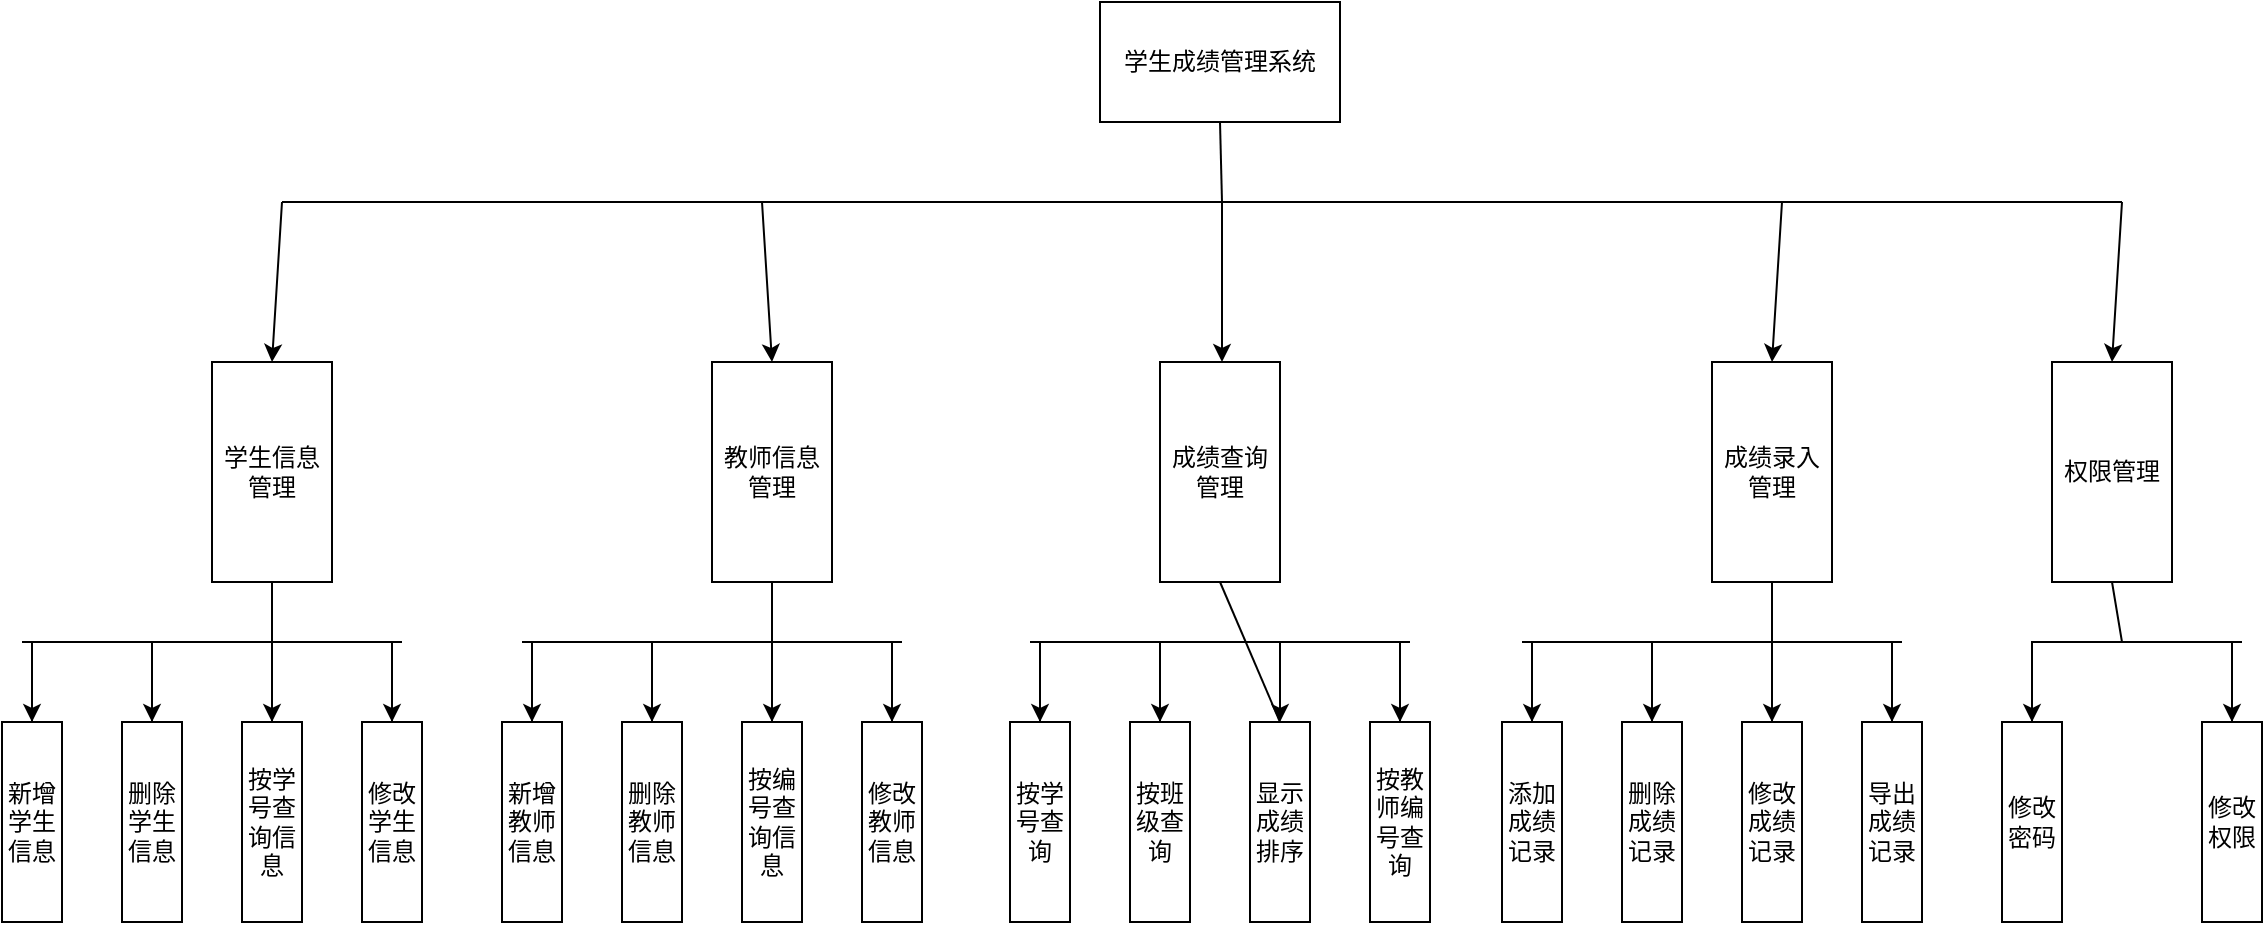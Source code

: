 <mxfile version="21.2.3" type="github">
  <diagram name="第 1 页" id="eo0PhbDBEqhfWxgCo3OH">
    <mxGraphModel dx="2227" dy="1901" grid="1" gridSize="10" guides="1" tooltips="1" connect="1" arrows="1" fold="1" page="1" pageScale="1" pageWidth="827" pageHeight="1169" math="0" shadow="0">
      <root>
        <mxCell id="0" />
        <mxCell id="1" parent="0" />
        <mxCell id="lPRobP7IfmpQ7-qLMmL--1" value="学生成绩管理系统" style="rounded=0;whiteSpace=wrap;html=1;" vertex="1" parent="1">
          <mxGeometry x="489" y="-20" width="120" height="60" as="geometry" />
        </mxCell>
        <mxCell id="lPRobP7IfmpQ7-qLMmL--2" value="学生信息管理" style="rounded=0;whiteSpace=wrap;html=1;" vertex="1" parent="1">
          <mxGeometry x="45" y="160" width="60" height="110" as="geometry" />
        </mxCell>
        <mxCell id="lPRobP7IfmpQ7-qLMmL--14" value="新增学生信息" style="rounded=0;whiteSpace=wrap;html=1;" vertex="1" parent="1">
          <mxGeometry x="-60" y="340" width="30" height="100" as="geometry" />
        </mxCell>
        <mxCell id="lPRobP7IfmpQ7-qLMmL--16" value="删除学生信息" style="rounded=0;whiteSpace=wrap;html=1;" vertex="1" parent="1">
          <mxGeometry y="340" width="30" height="100" as="geometry" />
        </mxCell>
        <mxCell id="lPRobP7IfmpQ7-qLMmL--17" value="按学号查询信息" style="rounded=0;whiteSpace=wrap;html=1;" vertex="1" parent="1">
          <mxGeometry x="60" y="340" width="30" height="100" as="geometry" />
        </mxCell>
        <mxCell id="lPRobP7IfmpQ7-qLMmL--19" value="修改学生信息" style="rounded=0;whiteSpace=wrap;html=1;" vertex="1" parent="1">
          <mxGeometry x="120" y="340" width="30" height="100" as="geometry" />
        </mxCell>
        <mxCell id="lPRobP7IfmpQ7-qLMmL--20" value="" style="endArrow=none;html=1;rounded=0;exitX=0.5;exitY=1;exitDx=0;exitDy=0;entryX=0.5;entryY=0;entryDx=0;entryDy=0;" edge="1" parent="1" source="lPRobP7IfmpQ7-qLMmL--2" target="lPRobP7IfmpQ7-qLMmL--17">
          <mxGeometry width="50" height="50" relative="1" as="geometry">
            <mxPoint x="390" y="260" as="sourcePoint" />
            <mxPoint x="440" y="210" as="targetPoint" />
          </mxGeometry>
        </mxCell>
        <mxCell id="lPRobP7IfmpQ7-qLMmL--21" value="" style="endArrow=none;html=1;rounded=0;exitX=0.5;exitY=0;exitDx=0;exitDy=0;" edge="1" parent="1" source="lPRobP7IfmpQ7-qLMmL--19">
          <mxGeometry width="50" height="50" relative="1" as="geometry">
            <mxPoint x="390" y="260" as="sourcePoint" />
            <mxPoint x="135" y="300" as="targetPoint" />
          </mxGeometry>
        </mxCell>
        <mxCell id="lPRobP7IfmpQ7-qLMmL--22" value="" style="endArrow=none;html=1;rounded=0;exitX=0.5;exitY=0;exitDx=0;exitDy=0;" edge="1" parent="1" source="lPRobP7IfmpQ7-qLMmL--16">
          <mxGeometry width="50" height="50" relative="1" as="geometry">
            <mxPoint x="145" y="350" as="sourcePoint" />
            <mxPoint x="15" y="300" as="targetPoint" />
          </mxGeometry>
        </mxCell>
        <mxCell id="lPRobP7IfmpQ7-qLMmL--24" value="" style="endArrow=none;html=1;rounded=0;entryX=0.5;entryY=0;entryDx=0;entryDy=0;" edge="1" parent="1" target="lPRobP7IfmpQ7-qLMmL--14">
          <mxGeometry width="50" height="50" relative="1" as="geometry">
            <mxPoint x="-45" y="300" as="sourcePoint" />
            <mxPoint x="165" y="330" as="targetPoint" />
          </mxGeometry>
        </mxCell>
        <mxCell id="lPRobP7IfmpQ7-qLMmL--25" value="" style="endArrow=none;html=1;rounded=0;" edge="1" parent="1">
          <mxGeometry width="50" height="50" relative="1" as="geometry">
            <mxPoint x="140" y="300" as="sourcePoint" />
            <mxPoint x="-50" y="300" as="targetPoint" />
          </mxGeometry>
        </mxCell>
        <mxCell id="lPRobP7IfmpQ7-qLMmL--26" value="" style="endArrow=classic;html=1;rounded=0;entryX=0.5;entryY=0;entryDx=0;entryDy=0;" edge="1" parent="1" target="lPRobP7IfmpQ7-qLMmL--19">
          <mxGeometry width="50" height="50" relative="1" as="geometry">
            <mxPoint x="135" y="300" as="sourcePoint" />
            <mxPoint x="440" y="210" as="targetPoint" />
          </mxGeometry>
        </mxCell>
        <mxCell id="lPRobP7IfmpQ7-qLMmL--27" value="" style="endArrow=classic;html=1;rounded=0;entryX=0.5;entryY=0;entryDx=0;entryDy=0;" edge="1" parent="1" target="lPRobP7IfmpQ7-qLMmL--17">
          <mxGeometry width="50" height="50" relative="1" as="geometry">
            <mxPoint x="75" y="300" as="sourcePoint" />
            <mxPoint x="145" y="350" as="targetPoint" />
          </mxGeometry>
        </mxCell>
        <mxCell id="lPRobP7IfmpQ7-qLMmL--28" value="" style="endArrow=classic;html=1;rounded=0;entryX=0.5;entryY=0;entryDx=0;entryDy=0;" edge="1" parent="1" target="lPRobP7IfmpQ7-qLMmL--16">
          <mxGeometry width="50" height="50" relative="1" as="geometry">
            <mxPoint x="15" y="300" as="sourcePoint" />
            <mxPoint x="155" y="360" as="targetPoint" />
          </mxGeometry>
        </mxCell>
        <mxCell id="lPRobP7IfmpQ7-qLMmL--29" value="" style="endArrow=classic;html=1;rounded=0;entryX=0.5;entryY=0;entryDx=0;entryDy=0;" edge="1" parent="1" target="lPRobP7IfmpQ7-qLMmL--14">
          <mxGeometry width="50" height="50" relative="1" as="geometry">
            <mxPoint x="-45" y="300" as="sourcePoint" />
            <mxPoint x="165" y="370" as="targetPoint" />
          </mxGeometry>
        </mxCell>
        <mxCell id="lPRobP7IfmpQ7-qLMmL--30" value="教师信息管理" style="rounded=0;whiteSpace=wrap;html=1;" vertex="1" parent="1">
          <mxGeometry x="295" y="160" width="60" height="110" as="geometry" />
        </mxCell>
        <mxCell id="lPRobP7IfmpQ7-qLMmL--31" value="新增教师信息" style="rounded=0;whiteSpace=wrap;html=1;" vertex="1" parent="1">
          <mxGeometry x="190" y="340" width="30" height="100" as="geometry" />
        </mxCell>
        <mxCell id="lPRobP7IfmpQ7-qLMmL--32" value="删除教师信息" style="rounded=0;whiteSpace=wrap;html=1;" vertex="1" parent="1">
          <mxGeometry x="250" y="340" width="30" height="100" as="geometry" />
        </mxCell>
        <mxCell id="lPRobP7IfmpQ7-qLMmL--33" value="按编号查询信息" style="rounded=0;whiteSpace=wrap;html=1;" vertex="1" parent="1">
          <mxGeometry x="310" y="340" width="30" height="100" as="geometry" />
        </mxCell>
        <mxCell id="lPRobP7IfmpQ7-qLMmL--34" value="修改教师信息" style="rounded=0;whiteSpace=wrap;html=1;" vertex="1" parent="1">
          <mxGeometry x="370" y="340" width="30" height="100" as="geometry" />
        </mxCell>
        <mxCell id="lPRobP7IfmpQ7-qLMmL--35" value="" style="endArrow=none;html=1;rounded=0;exitX=0.5;exitY=1;exitDx=0;exitDy=0;entryX=0.5;entryY=0;entryDx=0;entryDy=0;" edge="1" parent="1" source="lPRobP7IfmpQ7-qLMmL--30" target="lPRobP7IfmpQ7-qLMmL--33">
          <mxGeometry width="50" height="50" relative="1" as="geometry">
            <mxPoint x="640" y="260" as="sourcePoint" />
            <mxPoint x="690" y="210" as="targetPoint" />
          </mxGeometry>
        </mxCell>
        <mxCell id="lPRobP7IfmpQ7-qLMmL--36" value="" style="endArrow=none;html=1;rounded=0;exitX=0.5;exitY=0;exitDx=0;exitDy=0;" edge="1" parent="1" source="lPRobP7IfmpQ7-qLMmL--34">
          <mxGeometry width="50" height="50" relative="1" as="geometry">
            <mxPoint x="640" y="260" as="sourcePoint" />
            <mxPoint x="385" y="300" as="targetPoint" />
          </mxGeometry>
        </mxCell>
        <mxCell id="lPRobP7IfmpQ7-qLMmL--37" value="" style="endArrow=none;html=1;rounded=0;exitX=0.5;exitY=0;exitDx=0;exitDy=0;" edge="1" parent="1" source="lPRobP7IfmpQ7-qLMmL--32">
          <mxGeometry width="50" height="50" relative="1" as="geometry">
            <mxPoint x="395" y="350" as="sourcePoint" />
            <mxPoint x="265" y="300" as="targetPoint" />
          </mxGeometry>
        </mxCell>
        <mxCell id="lPRobP7IfmpQ7-qLMmL--38" value="" style="endArrow=none;html=1;rounded=0;entryX=0.5;entryY=0;entryDx=0;entryDy=0;" edge="1" parent="1" target="lPRobP7IfmpQ7-qLMmL--31">
          <mxGeometry width="50" height="50" relative="1" as="geometry">
            <mxPoint x="205" y="300" as="sourcePoint" />
            <mxPoint x="415" y="330" as="targetPoint" />
          </mxGeometry>
        </mxCell>
        <mxCell id="lPRobP7IfmpQ7-qLMmL--39" value="" style="endArrow=none;html=1;rounded=0;" edge="1" parent="1">
          <mxGeometry width="50" height="50" relative="1" as="geometry">
            <mxPoint x="390" y="300" as="sourcePoint" />
            <mxPoint x="200" y="300" as="targetPoint" />
          </mxGeometry>
        </mxCell>
        <mxCell id="lPRobP7IfmpQ7-qLMmL--40" value="" style="endArrow=classic;html=1;rounded=0;entryX=0.5;entryY=0;entryDx=0;entryDy=0;" edge="1" parent="1" target="lPRobP7IfmpQ7-qLMmL--34">
          <mxGeometry width="50" height="50" relative="1" as="geometry">
            <mxPoint x="385" y="300" as="sourcePoint" />
            <mxPoint x="690" y="210" as="targetPoint" />
          </mxGeometry>
        </mxCell>
        <mxCell id="lPRobP7IfmpQ7-qLMmL--41" value="" style="endArrow=classic;html=1;rounded=0;entryX=0.5;entryY=0;entryDx=0;entryDy=0;" edge="1" parent="1" target="lPRobP7IfmpQ7-qLMmL--33">
          <mxGeometry width="50" height="50" relative="1" as="geometry">
            <mxPoint x="325" y="300" as="sourcePoint" />
            <mxPoint x="395" y="350" as="targetPoint" />
          </mxGeometry>
        </mxCell>
        <mxCell id="lPRobP7IfmpQ7-qLMmL--42" value="" style="endArrow=classic;html=1;rounded=0;entryX=0.5;entryY=0;entryDx=0;entryDy=0;" edge="1" parent="1" target="lPRobP7IfmpQ7-qLMmL--32">
          <mxGeometry width="50" height="50" relative="1" as="geometry">
            <mxPoint x="265" y="300" as="sourcePoint" />
            <mxPoint x="405" y="360" as="targetPoint" />
          </mxGeometry>
        </mxCell>
        <mxCell id="lPRobP7IfmpQ7-qLMmL--43" value="" style="endArrow=classic;html=1;rounded=0;entryX=0.5;entryY=0;entryDx=0;entryDy=0;" edge="1" parent="1" target="lPRobP7IfmpQ7-qLMmL--31">
          <mxGeometry width="50" height="50" relative="1" as="geometry">
            <mxPoint x="205" y="300" as="sourcePoint" />
            <mxPoint x="415" y="370" as="targetPoint" />
          </mxGeometry>
        </mxCell>
        <mxCell id="lPRobP7IfmpQ7-qLMmL--44" value="成绩查询管理" style="rounded=0;whiteSpace=wrap;html=1;" vertex="1" parent="1">
          <mxGeometry x="519" y="160" width="60" height="110" as="geometry" />
        </mxCell>
        <mxCell id="lPRobP7IfmpQ7-qLMmL--45" value="按学号查询" style="rounded=0;whiteSpace=wrap;html=1;" vertex="1" parent="1">
          <mxGeometry x="444" y="340" width="30" height="100" as="geometry" />
        </mxCell>
        <mxCell id="lPRobP7IfmpQ7-qLMmL--46" value="按班级查询" style="rounded=0;whiteSpace=wrap;html=1;" vertex="1" parent="1">
          <mxGeometry x="504" y="340" width="30" height="100" as="geometry" />
        </mxCell>
        <mxCell id="lPRobP7IfmpQ7-qLMmL--47" value="显示成绩排序" style="rounded=0;whiteSpace=wrap;html=1;" vertex="1" parent="1">
          <mxGeometry x="564" y="340" width="30" height="100" as="geometry" />
        </mxCell>
        <mxCell id="lPRobP7IfmpQ7-qLMmL--48" value="按教师编号查询" style="rounded=0;whiteSpace=wrap;html=1;" vertex="1" parent="1">
          <mxGeometry x="624" y="340" width="30" height="100" as="geometry" />
        </mxCell>
        <mxCell id="lPRobP7IfmpQ7-qLMmL--49" value="" style="endArrow=none;html=1;rounded=0;exitX=0.5;exitY=1;exitDx=0;exitDy=0;entryX=0.5;entryY=0;entryDx=0;entryDy=0;" edge="1" parent="1" source="lPRobP7IfmpQ7-qLMmL--44" target="lPRobP7IfmpQ7-qLMmL--47">
          <mxGeometry width="50" height="50" relative="1" as="geometry">
            <mxPoint x="894" y="260" as="sourcePoint" />
            <mxPoint x="944" y="210" as="targetPoint" />
          </mxGeometry>
        </mxCell>
        <mxCell id="lPRobP7IfmpQ7-qLMmL--50" value="" style="endArrow=none;html=1;rounded=0;exitX=0.5;exitY=0;exitDx=0;exitDy=0;" edge="1" parent="1" source="lPRobP7IfmpQ7-qLMmL--48">
          <mxGeometry width="50" height="50" relative="1" as="geometry">
            <mxPoint x="894" y="260" as="sourcePoint" />
            <mxPoint x="639" y="300" as="targetPoint" />
          </mxGeometry>
        </mxCell>
        <mxCell id="lPRobP7IfmpQ7-qLMmL--51" value="" style="endArrow=none;html=1;rounded=0;exitX=0.5;exitY=0;exitDx=0;exitDy=0;" edge="1" parent="1" source="lPRobP7IfmpQ7-qLMmL--46">
          <mxGeometry width="50" height="50" relative="1" as="geometry">
            <mxPoint x="649" y="350" as="sourcePoint" />
            <mxPoint x="519" y="300" as="targetPoint" />
          </mxGeometry>
        </mxCell>
        <mxCell id="lPRobP7IfmpQ7-qLMmL--52" value="" style="endArrow=none;html=1;rounded=0;entryX=0.5;entryY=0;entryDx=0;entryDy=0;" edge="1" parent="1" target="lPRobP7IfmpQ7-qLMmL--45">
          <mxGeometry width="50" height="50" relative="1" as="geometry">
            <mxPoint x="459" y="300" as="sourcePoint" />
            <mxPoint x="669" y="330" as="targetPoint" />
          </mxGeometry>
        </mxCell>
        <mxCell id="lPRobP7IfmpQ7-qLMmL--53" value="" style="endArrow=none;html=1;rounded=0;" edge="1" parent="1">
          <mxGeometry width="50" height="50" relative="1" as="geometry">
            <mxPoint x="644" y="300" as="sourcePoint" />
            <mxPoint x="454" y="300" as="targetPoint" />
          </mxGeometry>
        </mxCell>
        <mxCell id="lPRobP7IfmpQ7-qLMmL--54" value="" style="endArrow=classic;html=1;rounded=0;entryX=0.5;entryY=0;entryDx=0;entryDy=0;" edge="1" parent="1" target="lPRobP7IfmpQ7-qLMmL--48">
          <mxGeometry width="50" height="50" relative="1" as="geometry">
            <mxPoint x="639" y="300" as="sourcePoint" />
            <mxPoint x="944" y="210" as="targetPoint" />
          </mxGeometry>
        </mxCell>
        <mxCell id="lPRobP7IfmpQ7-qLMmL--55" value="" style="endArrow=classic;html=1;rounded=0;entryX=0.5;entryY=0;entryDx=0;entryDy=0;" edge="1" parent="1" target="lPRobP7IfmpQ7-qLMmL--47">
          <mxGeometry width="50" height="50" relative="1" as="geometry">
            <mxPoint x="579" y="300" as="sourcePoint" />
            <mxPoint x="649" y="350" as="targetPoint" />
          </mxGeometry>
        </mxCell>
        <mxCell id="lPRobP7IfmpQ7-qLMmL--56" value="" style="endArrow=classic;html=1;rounded=0;entryX=0.5;entryY=0;entryDx=0;entryDy=0;" edge="1" parent="1" target="lPRobP7IfmpQ7-qLMmL--46">
          <mxGeometry width="50" height="50" relative="1" as="geometry">
            <mxPoint x="519" y="300" as="sourcePoint" />
            <mxPoint x="659" y="360" as="targetPoint" />
          </mxGeometry>
        </mxCell>
        <mxCell id="lPRobP7IfmpQ7-qLMmL--57" value="" style="endArrow=classic;html=1;rounded=0;entryX=0.5;entryY=0;entryDx=0;entryDy=0;" edge="1" parent="1" target="lPRobP7IfmpQ7-qLMmL--45">
          <mxGeometry width="50" height="50" relative="1" as="geometry">
            <mxPoint x="459" y="300" as="sourcePoint" />
            <mxPoint x="669" y="370" as="targetPoint" />
          </mxGeometry>
        </mxCell>
        <mxCell id="lPRobP7IfmpQ7-qLMmL--58" value="成绩录入管理" style="rounded=0;whiteSpace=wrap;html=1;" vertex="1" parent="1">
          <mxGeometry x="795" y="160" width="60" height="110" as="geometry" />
        </mxCell>
        <mxCell id="lPRobP7IfmpQ7-qLMmL--59" value="添加成绩记录" style="rounded=0;whiteSpace=wrap;html=1;" vertex="1" parent="1">
          <mxGeometry x="690" y="340" width="30" height="100" as="geometry" />
        </mxCell>
        <mxCell id="lPRobP7IfmpQ7-qLMmL--60" value="删除成绩记录" style="rounded=0;whiteSpace=wrap;html=1;" vertex="1" parent="1">
          <mxGeometry x="750" y="340" width="30" height="100" as="geometry" />
        </mxCell>
        <mxCell id="lPRobP7IfmpQ7-qLMmL--61" value="修改成绩记录" style="rounded=0;whiteSpace=wrap;html=1;" vertex="1" parent="1">
          <mxGeometry x="810" y="340" width="30" height="100" as="geometry" />
        </mxCell>
        <mxCell id="lPRobP7IfmpQ7-qLMmL--62" value="导出成绩记录" style="rounded=0;whiteSpace=wrap;html=1;" vertex="1" parent="1">
          <mxGeometry x="870" y="340" width="30" height="100" as="geometry" />
        </mxCell>
        <mxCell id="lPRobP7IfmpQ7-qLMmL--63" value="" style="endArrow=none;html=1;rounded=0;exitX=0.5;exitY=1;exitDx=0;exitDy=0;entryX=0.5;entryY=0;entryDx=0;entryDy=0;" edge="1" parent="1" source="lPRobP7IfmpQ7-qLMmL--58" target="lPRobP7IfmpQ7-qLMmL--61">
          <mxGeometry width="50" height="50" relative="1" as="geometry">
            <mxPoint x="1140" y="260" as="sourcePoint" />
            <mxPoint x="1190" y="210" as="targetPoint" />
          </mxGeometry>
        </mxCell>
        <mxCell id="lPRobP7IfmpQ7-qLMmL--64" value="" style="endArrow=none;html=1;rounded=0;exitX=0.5;exitY=0;exitDx=0;exitDy=0;" edge="1" parent="1" source="lPRobP7IfmpQ7-qLMmL--62">
          <mxGeometry width="50" height="50" relative="1" as="geometry">
            <mxPoint x="1140" y="260" as="sourcePoint" />
            <mxPoint x="885" y="300" as="targetPoint" />
          </mxGeometry>
        </mxCell>
        <mxCell id="lPRobP7IfmpQ7-qLMmL--65" value="" style="endArrow=none;html=1;rounded=0;exitX=0.5;exitY=0;exitDx=0;exitDy=0;" edge="1" parent="1" source="lPRobP7IfmpQ7-qLMmL--60">
          <mxGeometry width="50" height="50" relative="1" as="geometry">
            <mxPoint x="895" y="350" as="sourcePoint" />
            <mxPoint x="765" y="300" as="targetPoint" />
          </mxGeometry>
        </mxCell>
        <mxCell id="lPRobP7IfmpQ7-qLMmL--66" value="" style="endArrow=none;html=1;rounded=0;entryX=0.5;entryY=0;entryDx=0;entryDy=0;" edge="1" parent="1" target="lPRobP7IfmpQ7-qLMmL--59">
          <mxGeometry width="50" height="50" relative="1" as="geometry">
            <mxPoint x="705" y="300" as="sourcePoint" />
            <mxPoint x="915" y="330" as="targetPoint" />
          </mxGeometry>
        </mxCell>
        <mxCell id="lPRobP7IfmpQ7-qLMmL--67" value="" style="endArrow=none;html=1;rounded=0;" edge="1" parent="1">
          <mxGeometry width="50" height="50" relative="1" as="geometry">
            <mxPoint x="890" y="300" as="sourcePoint" />
            <mxPoint x="700" y="300" as="targetPoint" />
          </mxGeometry>
        </mxCell>
        <mxCell id="lPRobP7IfmpQ7-qLMmL--68" value="" style="endArrow=classic;html=1;rounded=0;entryX=0.5;entryY=0;entryDx=0;entryDy=0;" edge="1" parent="1" target="lPRobP7IfmpQ7-qLMmL--62">
          <mxGeometry width="50" height="50" relative="1" as="geometry">
            <mxPoint x="885" y="300" as="sourcePoint" />
            <mxPoint x="1190" y="210" as="targetPoint" />
          </mxGeometry>
        </mxCell>
        <mxCell id="lPRobP7IfmpQ7-qLMmL--69" value="" style="endArrow=classic;html=1;rounded=0;entryX=0.5;entryY=0;entryDx=0;entryDy=0;" edge="1" parent="1" target="lPRobP7IfmpQ7-qLMmL--61">
          <mxGeometry width="50" height="50" relative="1" as="geometry">
            <mxPoint x="825" y="300" as="sourcePoint" />
            <mxPoint x="895" y="350" as="targetPoint" />
          </mxGeometry>
        </mxCell>
        <mxCell id="lPRobP7IfmpQ7-qLMmL--70" value="" style="endArrow=classic;html=1;rounded=0;entryX=0.5;entryY=0;entryDx=0;entryDy=0;" edge="1" parent="1" target="lPRobP7IfmpQ7-qLMmL--60">
          <mxGeometry width="50" height="50" relative="1" as="geometry">
            <mxPoint x="765" y="300" as="sourcePoint" />
            <mxPoint x="905" y="360" as="targetPoint" />
          </mxGeometry>
        </mxCell>
        <mxCell id="lPRobP7IfmpQ7-qLMmL--71" value="" style="endArrow=classic;html=1;rounded=0;entryX=0.5;entryY=0;entryDx=0;entryDy=0;" edge="1" parent="1" target="lPRobP7IfmpQ7-qLMmL--59">
          <mxGeometry width="50" height="50" relative="1" as="geometry">
            <mxPoint x="705" y="300" as="sourcePoint" />
            <mxPoint x="915" y="370" as="targetPoint" />
          </mxGeometry>
        </mxCell>
        <mxCell id="lPRobP7IfmpQ7-qLMmL--72" value="权限管理" style="rounded=0;whiteSpace=wrap;html=1;" vertex="1" parent="1">
          <mxGeometry x="965" y="160" width="60" height="110" as="geometry" />
        </mxCell>
        <mxCell id="lPRobP7IfmpQ7-qLMmL--75" value="修改密码" style="rounded=0;whiteSpace=wrap;html=1;" vertex="1" parent="1">
          <mxGeometry x="940" y="340" width="30" height="100" as="geometry" />
        </mxCell>
        <mxCell id="lPRobP7IfmpQ7-qLMmL--76" value="修改权限" style="rounded=0;whiteSpace=wrap;html=1;" vertex="1" parent="1">
          <mxGeometry x="1040" y="340" width="30" height="100" as="geometry" />
        </mxCell>
        <mxCell id="lPRobP7IfmpQ7-qLMmL--77" value="" style="endArrow=none;html=1;rounded=0;exitX=0.5;exitY=1;exitDx=0;exitDy=0;entryX=0.5;entryY=0;entryDx=0;entryDy=0;" edge="1" parent="1" source="lPRobP7IfmpQ7-qLMmL--72" target="lPRobP7IfmpQ7-qLMmL--75">
          <mxGeometry width="50" height="50" relative="1" as="geometry">
            <mxPoint x="1310" y="260" as="sourcePoint" />
            <mxPoint x="1360" y="210" as="targetPoint" />
            <Array as="points">
              <mxPoint x="1000" y="300" />
              <mxPoint x="955" y="300" />
            </Array>
          </mxGeometry>
        </mxCell>
        <mxCell id="lPRobP7IfmpQ7-qLMmL--78" value="" style="endArrow=none;html=1;rounded=0;exitX=0.5;exitY=0;exitDx=0;exitDy=0;" edge="1" parent="1" source="lPRobP7IfmpQ7-qLMmL--76">
          <mxGeometry width="50" height="50" relative="1" as="geometry">
            <mxPoint x="1310" y="260" as="sourcePoint" />
            <mxPoint x="1055" y="300" as="targetPoint" />
          </mxGeometry>
        </mxCell>
        <mxCell id="lPRobP7IfmpQ7-qLMmL--81" value="" style="endArrow=none;html=1;rounded=0;" edge="1" parent="1">
          <mxGeometry width="50" height="50" relative="1" as="geometry">
            <mxPoint x="1060" y="300" as="sourcePoint" />
            <mxPoint x="960" y="300" as="targetPoint" />
          </mxGeometry>
        </mxCell>
        <mxCell id="lPRobP7IfmpQ7-qLMmL--82" value="" style="endArrow=classic;html=1;rounded=0;entryX=0.5;entryY=0;entryDx=0;entryDy=0;" edge="1" parent="1" target="lPRobP7IfmpQ7-qLMmL--76">
          <mxGeometry width="50" height="50" relative="1" as="geometry">
            <mxPoint x="1055" y="300" as="sourcePoint" />
            <mxPoint x="1360" y="210" as="targetPoint" />
          </mxGeometry>
        </mxCell>
        <mxCell id="lPRobP7IfmpQ7-qLMmL--83" value="" style="endArrow=classic;html=1;rounded=0;entryX=0.5;entryY=0;entryDx=0;entryDy=0;" edge="1" parent="1" target="lPRobP7IfmpQ7-qLMmL--75">
          <mxGeometry width="50" height="50" relative="1" as="geometry">
            <mxPoint x="995" y="300" as="sourcePoint" />
            <mxPoint x="1065" y="350" as="targetPoint" />
            <Array as="points">
              <mxPoint x="955" y="300" />
            </Array>
          </mxGeometry>
        </mxCell>
        <mxCell id="lPRobP7IfmpQ7-qLMmL--86" value="" style="endArrow=none;html=1;rounded=0;exitX=0.5;exitY=1;exitDx=0;exitDy=0;" edge="1" parent="1" source="lPRobP7IfmpQ7-qLMmL--1">
          <mxGeometry width="50" height="50" relative="1" as="geometry">
            <mxPoint x="500" y="310" as="sourcePoint" />
            <mxPoint x="550" y="80" as="targetPoint" />
          </mxGeometry>
        </mxCell>
        <mxCell id="lPRobP7IfmpQ7-qLMmL--87" value="" style="endArrow=none;html=1;rounded=0;" edge="1" parent="1">
          <mxGeometry width="50" height="50" relative="1" as="geometry">
            <mxPoint x="80" y="80" as="sourcePoint" />
            <mxPoint x="1000" y="80" as="targetPoint" />
          </mxGeometry>
        </mxCell>
        <mxCell id="lPRobP7IfmpQ7-qLMmL--89" value="" style="endArrow=classic;html=1;rounded=0;" edge="1" parent="1">
          <mxGeometry width="50" height="50" relative="1" as="geometry">
            <mxPoint x="550" y="80" as="sourcePoint" />
            <mxPoint x="550" y="160" as="targetPoint" />
          </mxGeometry>
        </mxCell>
        <mxCell id="lPRobP7IfmpQ7-qLMmL--90" value="" style="endArrow=classic;html=1;rounded=0;entryX=0.5;entryY=0;entryDx=0;entryDy=0;" edge="1" parent="1" target="lPRobP7IfmpQ7-qLMmL--30">
          <mxGeometry width="50" height="50" relative="1" as="geometry">
            <mxPoint x="320" y="80" as="sourcePoint" />
            <mxPoint x="550" y="260" as="targetPoint" />
          </mxGeometry>
        </mxCell>
        <mxCell id="lPRobP7IfmpQ7-qLMmL--91" value="" style="endArrow=classic;html=1;rounded=0;entryX=0.5;entryY=0;entryDx=0;entryDy=0;" edge="1" parent="1" target="lPRobP7IfmpQ7-qLMmL--2">
          <mxGeometry width="50" height="50" relative="1" as="geometry">
            <mxPoint x="80" y="80" as="sourcePoint" />
            <mxPoint x="550" y="260" as="targetPoint" />
          </mxGeometry>
        </mxCell>
        <mxCell id="lPRobP7IfmpQ7-qLMmL--92" value="" style="endArrow=classic;html=1;rounded=0;entryX=0.5;entryY=0;entryDx=0;entryDy=0;" edge="1" parent="1" target="lPRobP7IfmpQ7-qLMmL--58">
          <mxGeometry width="50" height="50" relative="1" as="geometry">
            <mxPoint x="830" y="80" as="sourcePoint" />
            <mxPoint x="550" y="260" as="targetPoint" />
          </mxGeometry>
        </mxCell>
        <mxCell id="lPRobP7IfmpQ7-qLMmL--93" value="" style="endArrow=classic;html=1;rounded=0;entryX=0.5;entryY=0;entryDx=0;entryDy=0;" edge="1" parent="1" target="lPRobP7IfmpQ7-qLMmL--72">
          <mxGeometry width="50" height="50" relative="1" as="geometry">
            <mxPoint x="1000" y="80" as="sourcePoint" />
            <mxPoint x="550" y="260" as="targetPoint" />
          </mxGeometry>
        </mxCell>
      </root>
    </mxGraphModel>
  </diagram>
</mxfile>
